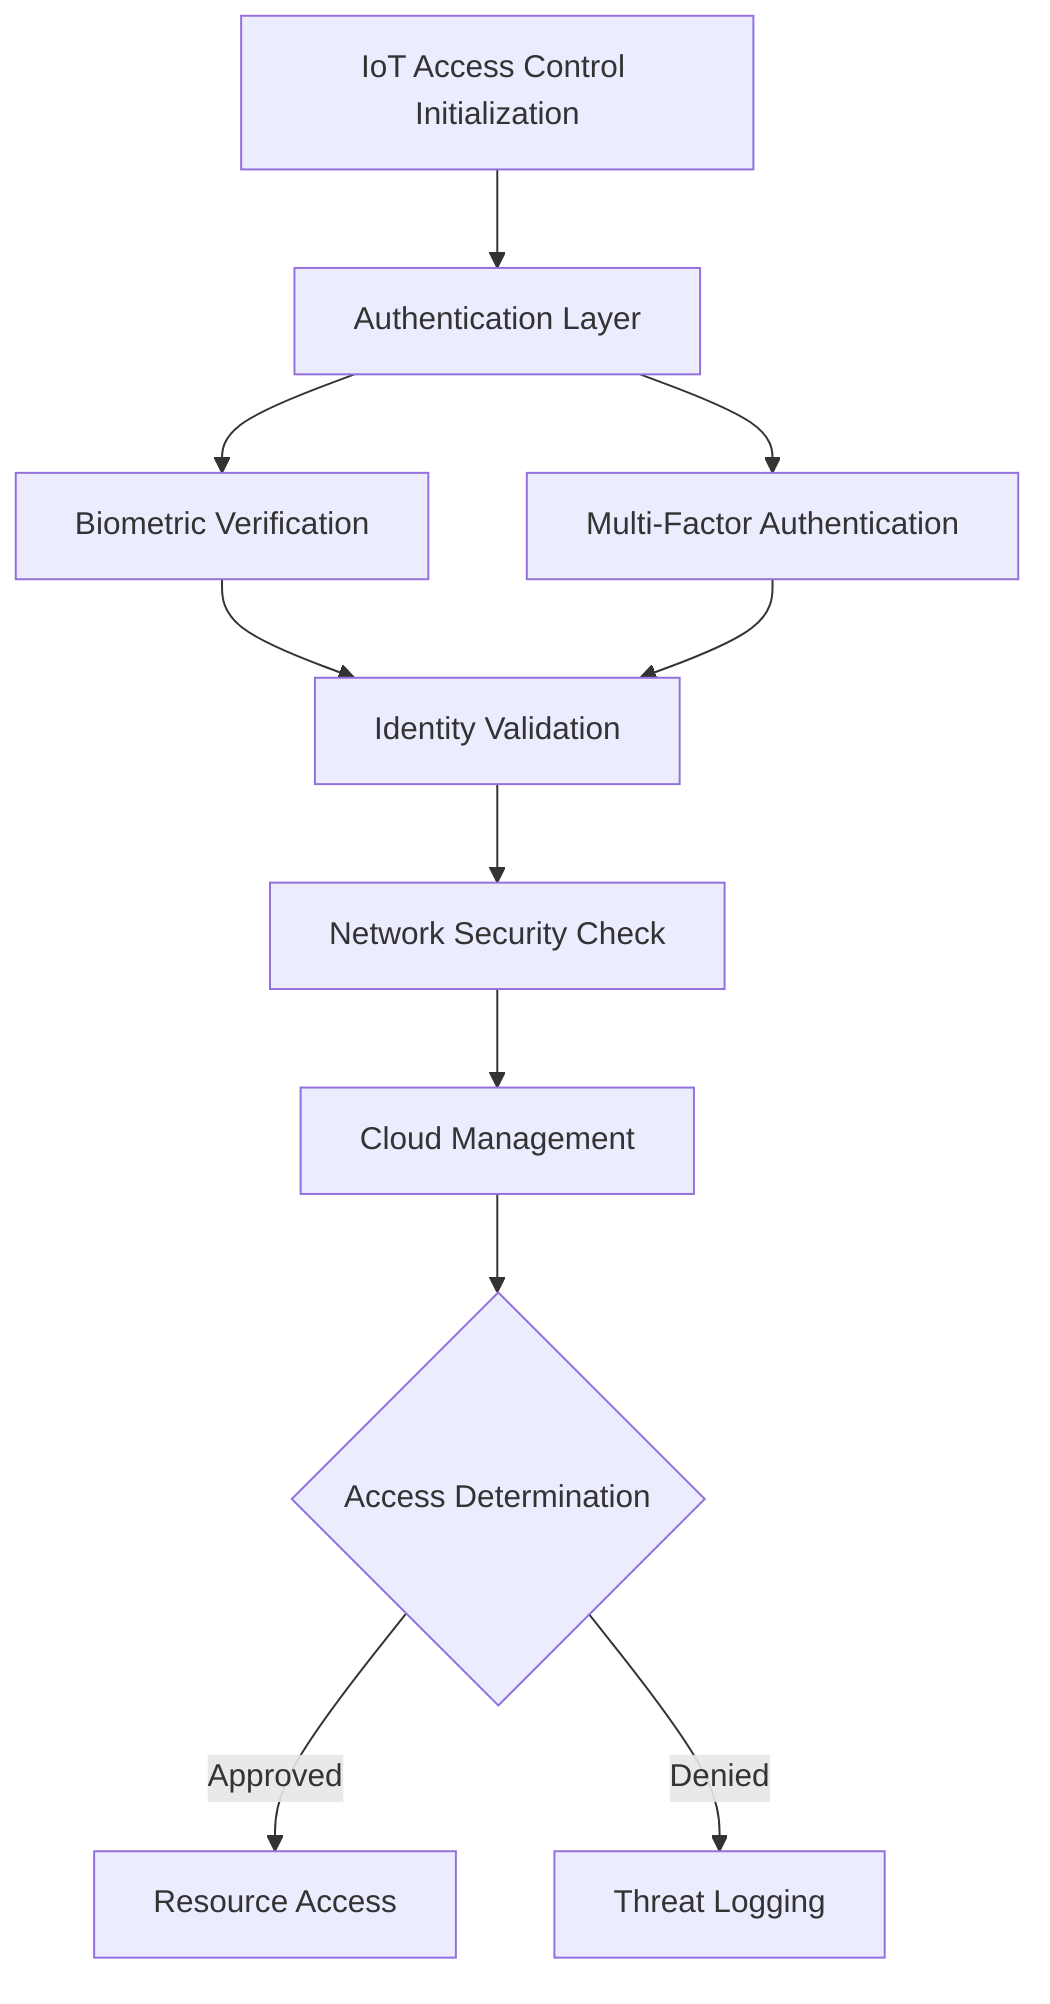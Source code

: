 graph TD
    A[IoT Access Control Initialization] --> B[Authentication Layer]
    B --> C[Biometric Verification]
    B --> D[Multi-Factor Authentication]
    
    C --> E[Identity Validation]
    D --> E
    
    E --> F[Network Security Check]
    F --> G[Cloud Management]
    
    G --> H{Access Determination}
    H --> |Approved| I[Resource Access]
    H --> |Denied| J[Threat Logging]